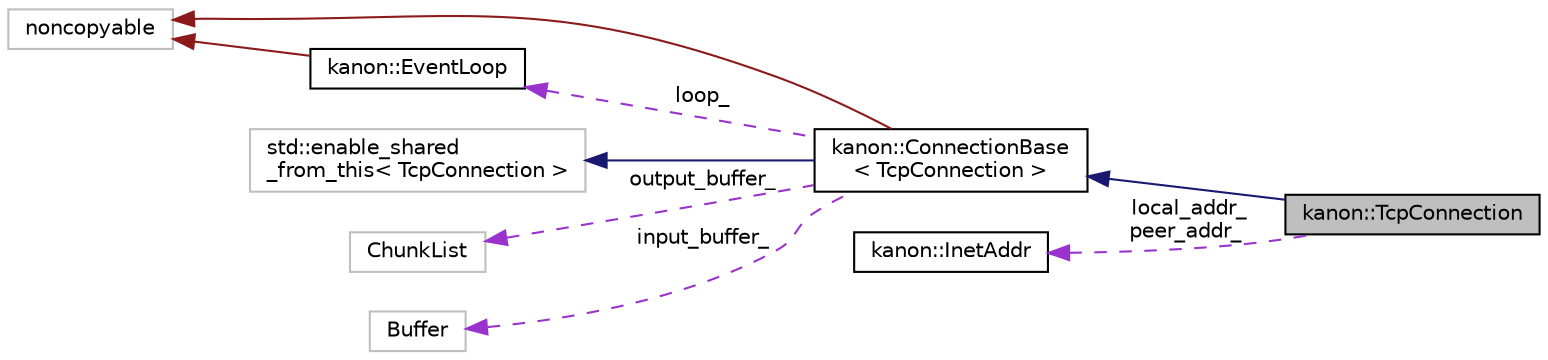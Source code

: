 digraph "kanon::TcpConnection"
{
 // INTERACTIVE_SVG=YES
 // LATEX_PDF_SIZE
  bgcolor="transparent";
  edge [fontname="Helvetica",fontsize="10",labelfontname="Helvetica",labelfontsize="10"];
  node [fontname="Helvetica",fontsize="10",shape=record];
  rankdir="LR";
  Node1 [label="kanon::TcpConnection",height=0.2,width=0.4,color="black", fillcolor="grey75", style="filled", fontcolor="black",tooltip="Represents a tcp connection."];
  Node2 -> Node1 [dir="back",color="midnightblue",fontsize="10",style="solid",fontname="Helvetica"];
  Node2 [label="kanon::ConnectionBase\l\< TcpConnection \>",height=0.2,width=0.4,color="black",URL="$classkanon_1_1ConnectionBase.html",tooltip=" "];
  Node3 -> Node2 [dir="back",color="firebrick4",fontsize="10",style="solid",fontname="Helvetica"];
  Node3 [label="noncopyable",height=0.2,width=0.4,color="grey75",tooltip=" "];
  Node4 -> Node2 [dir="back",color="midnightblue",fontsize="10",style="solid",fontname="Helvetica"];
  Node4 [label="std::enable_shared\l_from_this\< TcpConnection  \>",height=0.2,width=0.4,color="grey75",tooltip=" "];
  Node5 -> Node2 [dir="back",color="darkorchid3",fontsize="10",style="dashed",label=" loop_" ,fontname="Helvetica"];
  Node5 [label="kanon::EventLoop",height=0.2,width=0.4,color="black",URL="$classkanon_1_1EventLoop.html",tooltip="A loop that process various events."];
  Node3 -> Node5 [dir="back",color="firebrick4",fontsize="10",style="solid",fontname="Helvetica"];
  Node6 -> Node2 [dir="back",color="darkorchid3",fontsize="10",style="dashed",label=" output_buffer_" ,fontname="Helvetica"];
  Node6 [label="ChunkList",height=0.2,width=0.4,color="grey75",tooltip=" "];
  Node7 -> Node2 [dir="back",color="darkorchid3",fontsize="10",style="dashed",label=" input_buffer_" ,fontname="Helvetica"];
  Node7 [label="Buffer",height=0.2,width=0.4,color="grey75",tooltip=" "];
  Node8 -> Node1 [dir="back",color="darkorchid3",fontsize="10",style="dashed",label=" local_addr_\npeer_addr_" ,fontname="Helvetica"];
  Node8 [label="kanon::InetAddr",height=0.2,width=0.4,color="black",URL="$classkanon_1_1InetAddr.html",tooltip="Represent a internet address(Ipv4 or Ipv6)"];
}
